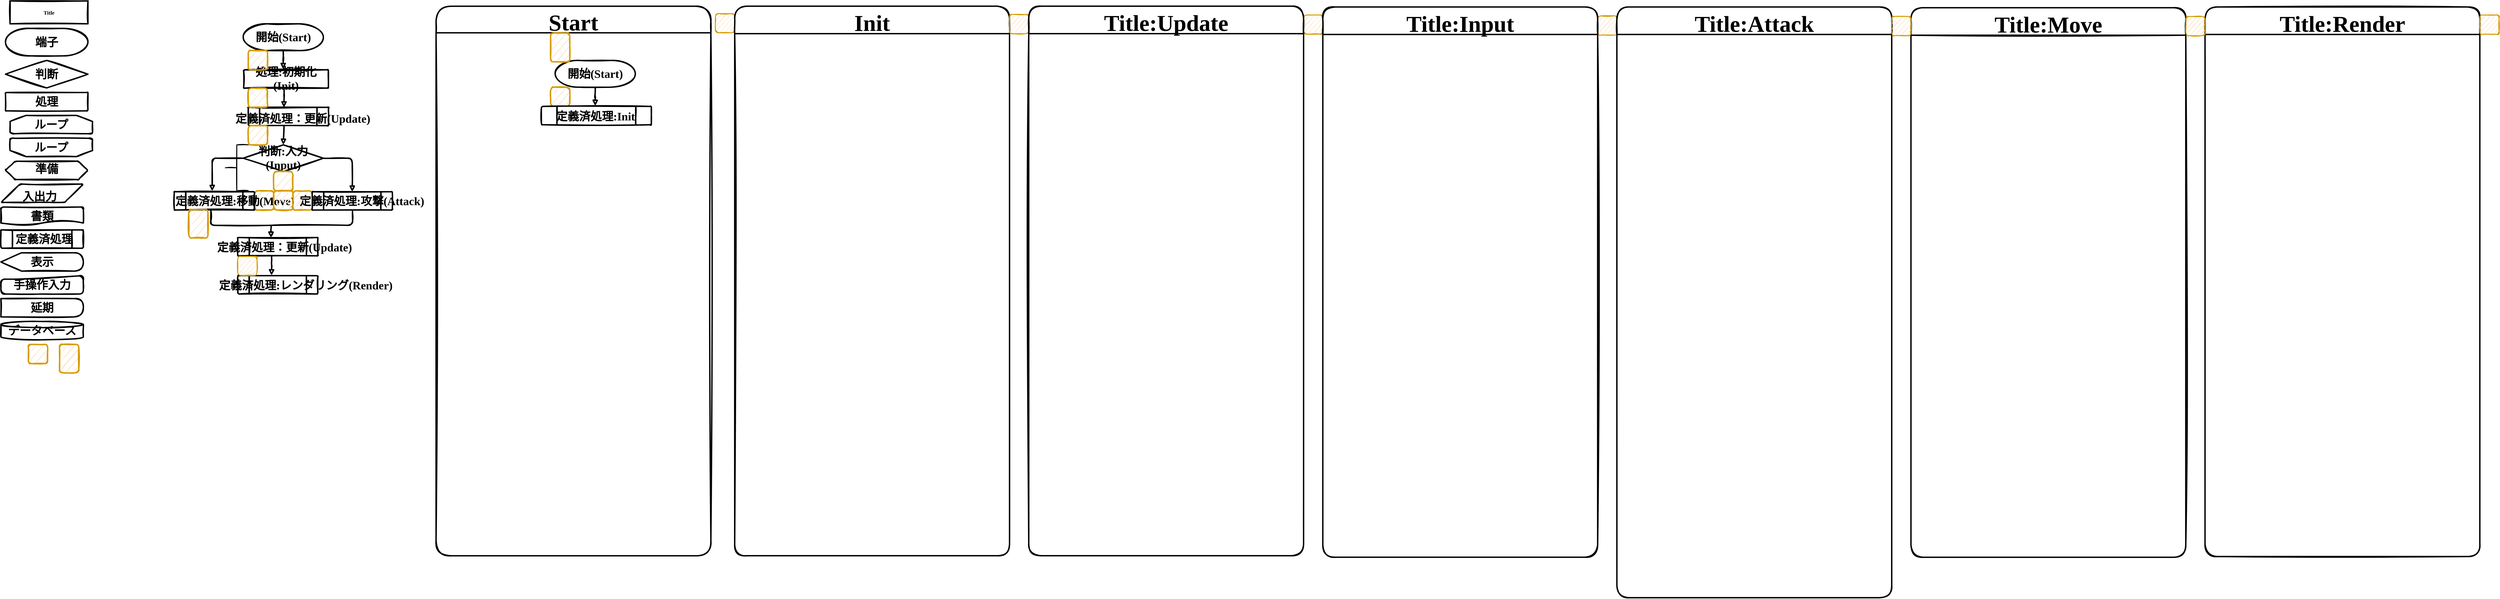 <mxfile version="19.0.3" type="device" pages="8"><diagram id="8b9356f4-c5a1-f736-3c46-6402eabdcbc7" name="FlowChart"><mxGraphModel dx="1930" dy="170" grid="1" gridSize="10" guides="1" tooltips="1" connect="1" arrows="1" fold="1" page="1" pageScale="1" pageWidth="827" pageHeight="1169" background="#ffffff" math="0" shadow="0"><root><mxCell id="0"/><mxCell id="1" parent="0"/><mxCell id="5joyLFY6nevB4MXao6UH-70" value="" style="rounded=1;whiteSpace=wrap;html=1;absoluteArcSize=1;arcSize=14;strokeWidth=2;aspect=fixed;fillColor=#ffe6cc;strokeColor=#d79b00;sketch=1;" parent="1" vertex="1"><mxGeometry x="2456" y="62.67" width="42" height="42" as="geometry"/></mxCell><mxCell id="oexPa3vgfGNYkKnhhj2G-73" value="" style="rounded=1;whiteSpace=wrap;html=1;absoluteArcSize=1;arcSize=14;strokeWidth=3;aspect=fixed;fillColor=#ffe6cc;strokeColor=#d79b00;sketch=1;" parent="1" vertex="1"><mxGeometry x="-392.5" y="444.66" width="42" height="42" as="geometry"/></mxCell><mxCell id="oexPa3vgfGNYkKnhhj2G-74" value="" style="rounded=1;whiteSpace=wrap;html=1;absoluteArcSize=1;arcSize=14;strokeWidth=3;aspect=fixed;fillColor=#ffe6cc;strokeColor=#d79b00;sketch=1;" parent="1" vertex="1"><mxGeometry x="-476.5" y="444.66" width="42" height="42" as="geometry"/></mxCell><mxCell id="5joyLFY6nevB4MXao6UH-59" style="edgeStyle=orthogonalEdgeStyle;rounded=1;orthogonalLoop=1;jettySize=auto;html=1;exitX=0.423;exitY=1.032;exitDx=0;exitDy=0;entryX=0.422;entryY=-0.014;entryDx=0;entryDy=0;entryPerimeter=0;exitPerimeter=0;strokeWidth=3;sketch=1;endArrow=block;endFill=0;" parent="1" source="5joyLFY6nevB4MXao6UH-39" target="5joyLFY6nevB4MXao6UH-50" edge="1"><mxGeometry relative="1" as="geometry"/></mxCell><mxCell id="5joyLFY6nevB4MXao6UH-39" value="" style="verticalLabelPosition=bottom;verticalAlign=top;html=1;strokeWidth=3;shape=process;whiteSpace=wrap;rounded=1;size=0.14;arcSize=6;shadow=0;glass=0;comic=0;sketch=1;" parent="1" vertex="1"><mxGeometry x="-513" y="546.66" width="175" height="40" as="geometry"/></mxCell><mxCell id="4" value="&lt;font face=&quot;AsobiMemogaki&quot; style=&quot;font-size: 25px;&quot;&gt;&lt;b&gt;端子&lt;/b&gt;&lt;/font&gt;" style="strokeWidth=3;html=1;shape=mxgraph.flowchart.terminator;whiteSpace=wrap;rounded=1;shadow=0;glass=0;comic=0;aspect=fixed;sketch=1;" parent="1" vertex="1"><mxGeometry x="-1020" y="90" width="180" height="60" as="geometry"/></mxCell><mxCell id="5" value="&lt;font face=&quot;AsobiMemogaki&quot; style=&quot;font-size: 25px;&quot;&gt;&lt;b&gt;処理&lt;/b&gt;&lt;/font&gt;" style="strokeWidth=3;html=1;shape=mxgraph.flowchart.process;whiteSpace=wrap;rounded=1;shadow=0;glass=0;comic=0;sketch=1;" parent="1" vertex="1"><mxGeometry x="-1020" y="230" width="180" height="40" as="geometry"/></mxCell><mxCell id="9" value="&lt;font face=&quot;AsobiMemogaki&quot; style=&quot;font-size: 25px;&quot;&gt;&lt;b&gt;判断&lt;/b&gt;&lt;/font&gt;" style="strokeWidth=3;html=1;shape=mxgraph.flowchart.decision;rounded=1;shadow=0;glass=0;comic=0;aspect=fixed;labelBorderColor=none;labelBackgroundColor=none;whiteSpace=wrap;sketch=1;" parent="1" vertex="1"><mxGeometry x="-1020" y="160" width="180" height="60" as="geometry"/></mxCell><mxCell id="11" value="&lt;font face=&quot;AsobiMemogaki&quot; style=&quot;font-size: 25px;&quot;&gt;&lt;b&gt;ループ&lt;/b&gt;&lt;/font&gt;" style="strokeWidth=3;html=1;shape=mxgraph.flowchart.loop_limit;whiteSpace=wrap;rounded=1;shadow=0;glass=0;comic=0;direction=west;aspect=fixed;sketch=1;" parent="1" vertex="1"><mxGeometry x="-1010" y="330" width="180" height="40" as="geometry"/></mxCell><mxCell id="12" value="&lt;font face=&quot;AsobiMemogaki&quot; style=&quot;font-size: 25px;&quot;&gt;&lt;b&gt;ループ&lt;/b&gt;&lt;/font&gt;" style="strokeWidth=3;html=1;shape=mxgraph.flowchart.loop_limit;whiteSpace=wrap;rounded=1;shadow=0;glass=0;comic=0;aspect=fixed;sketch=1;" parent="1" vertex="1"><mxGeometry x="-1010" y="280" width="180" height="40" as="geometry"/></mxCell><mxCell id="22" value="" style="verticalLabelPosition=bottom;verticalAlign=top;html=1;strokeWidth=3;shape=process;whiteSpace=wrap;rounded=1;size=0.14;arcSize=6;shadow=0;glass=0;comic=0;sketch=1;" parent="1" vertex="1"><mxGeometry x="-1030" y="530" width="180" height="40" as="geometry"/></mxCell><mxCell id="23" value="&lt;font face=&quot;AsobiMemogaki&quot; style=&quot;font-size: 25px;&quot;&gt;&lt;b&gt;定義済処理&lt;/b&gt;&lt;/font&gt;" style="text;html=1;resizable=0;points=[];autosize=1;align=left;verticalAlign=top;spacingTop=-4;rounded=1;sketch=1;" parent="1" vertex="1"><mxGeometry x="-1000" y="533" width="140" height="20" as="geometry"/></mxCell><mxCell id="26" value="&lt;font face=&quot;AsobiMemogaki&quot; style=&quot;font-size: 25px;&quot;&gt;&lt;b&gt;表示&lt;/b&gt;&lt;/font&gt;" style="shape=display;whiteSpace=wrap;html=1;rounded=1;shadow=0;glass=0;comic=0;strokeWidth=3;sketch=1;" parent="1" vertex="1"><mxGeometry x="-1030" y="580" width="180" height="40" as="geometry"/></mxCell><mxCell id="27" value="" style="verticalLabelPosition=bottom;verticalAlign=top;html=1;strokeWidth=3;shape=hexagon;perimeter=hexagonPerimeter2;arcSize=6;size=0.117;rounded=1;shadow=0;glass=0;comic=0;aspect=fixed;sketch=1;" parent="1" vertex="1"><mxGeometry x="-1020" y="380" width="180" height="40" as="geometry"/></mxCell><mxCell id="28" value="&lt;font face=&quot;AsobiMemogaki&quot; style=&quot;font-size: 25px;&quot;&gt;&lt;b&gt;準備&lt;/b&gt;&lt;/font&gt;" style="text;html=1;resizable=0;points=[];autosize=1;align=left;verticalAlign=top;spacingTop=-4;rounded=1;sketch=1;" parent="1" vertex="1"><mxGeometry x="-957.5" y="380" width="70" height="20" as="geometry"/></mxCell><mxCell id="29" value="" style="verticalLabelPosition=bottom;verticalAlign=top;html=1;strokeWidth=3;shape=parallelogram;perimeter=parallelogramPerimeter;whiteSpace=wrap;rounded=1;arcSize=12;size=0.23;shadow=0;glass=0;comic=0;aspect=fixed;sketch=1;" parent="1" vertex="1"><mxGeometry x="-1030" y="430" width="180" height="40" as="geometry"/></mxCell><mxCell id="30" value="&lt;font face=&quot;AsobiMemogaki&quot; style=&quot;font-size: 25px;&quot;&gt;&lt;b&gt;入出力&lt;/b&gt;&lt;/font&gt;" style="text;html=1;resizable=0;points=[];autosize=1;align=left;verticalAlign=top;spacingTop=-4;rounded=1;sketch=1;" parent="1" vertex="1"><mxGeometry x="-985" y="440" width="90" height="20" as="geometry"/></mxCell><mxCell id="31" value="&lt;font face=&quot;AsobiMemogaki&quot; style=&quot;font-size: 25px;&quot;&gt;&lt;b&gt;書類&lt;/b&gt;&lt;/font&gt;" style="strokeWidth=3;html=1;shape=mxgraph.flowchart.document2;whiteSpace=wrap;size=0.25;rounded=1;shadow=0;glass=0;comic=0;aspect=fixed;sketch=1;" parent="1" vertex="1"><mxGeometry x="-1030" y="480" width="180" height="40" as="geometry"/></mxCell><mxCell id="32" value="&lt;font face=&quot;AsobiMemogaki&quot; style=&quot;font-size: 25px;&quot;&gt;&lt;b&gt;手操作入力&lt;/b&gt;&lt;/font&gt;" style="shape=manualInput;whiteSpace=wrap;html=1;rounded=1;shadow=0;glass=0;comic=0;strokeWidth=3;size=8;aspect=fixed;sketch=1;" parent="1" vertex="1"><mxGeometry x="-1030" y="630" width="180" height="40" as="geometry"/></mxCell><mxCell id="35" value="&lt;font face=&quot;AsobiMemogaki&quot; style=&quot;font-size: 25px;&quot;&gt;&lt;b&gt;延期&lt;/b&gt;&lt;/font&gt;" style="shape=delay;whiteSpace=wrap;html=1;rounded=1;shadow=0;glass=0;comic=0;strokeWidth=3;sketch=1;" parent="1" vertex="1"><mxGeometry x="-1030" y="680" width="180" height="40" as="geometry"/></mxCell><mxCell id="36" value="&lt;div style=&quot;text-align: justify&quot;&gt;&lt;font style=&quot;font-size: 25px;&quot; face=&quot;AsobiMemogaki&quot;&gt;&lt;b&gt;データベース&lt;/b&gt;&lt;/font&gt;&lt;/div&gt;" style="strokeWidth=3;html=1;shape=mxgraph.flowchart.database;whiteSpace=wrap;rounded=1;shadow=0;glass=0;comic=0;sketch=1;" parent="1" vertex="1"><mxGeometry x="-1030" y="730" width="180" height="40" as="geometry"/></mxCell><mxCell id="WuMcj0hJKlT_on0qylqf-58" value="" style="rounded=1;whiteSpace=wrap;html=1;absoluteArcSize=1;arcSize=14;strokeWidth=3;aspect=fixed;fillColor=#ffe6cc;strokeColor=#d79b00;sketch=1;" parent="1" vertex="1"><mxGeometry x="-970" y="780" width="42" height="42" as="geometry"/></mxCell><mxCell id="WjDO5F61-Ayvff47e1Pm-36" style="edgeStyle=orthogonalEdgeStyle;rounded=1;orthogonalLoop=1;jettySize=auto;html=1;exitX=0.5;exitY=1;exitDx=0;exitDy=0;exitPerimeter=0;entryX=0.465;entryY=-0.033;entryDx=0;entryDy=0;entryPerimeter=0;strokeWidth=3;sketch=1;endArrow=block;endFill=0;" parent="1" source="oexPa3vgfGNYkKnhhj2G-46" target="oexPa3vgfGNYkKnhhj2G-53" edge="1"><mxGeometry relative="1" as="geometry"/></mxCell><mxCell id="oexPa3vgfGNYkKnhhj2G-46" value="&lt;font face=&quot;AsobiMemogaki&quot; style=&quot;font-size: 25px;&quot;&gt;&lt;b&gt;開始(Start)&lt;/b&gt;&lt;/font&gt;" style="strokeWidth=3;html=1;shape=mxgraph.flowchart.terminator;whiteSpace=wrap;rounded=1;shadow=0;glass=0;comic=0;aspect=fixed;sketch=1;" parent="1" vertex="1"><mxGeometry x="-501" y="80" width="175" height="58.33" as="geometry"/></mxCell><mxCell id="gLAf9XCd8Vt8i7-jjPqV-45" style="edgeStyle=orthogonalEdgeStyle;rounded=1;orthogonalLoop=1;jettySize=auto;html=1;exitX=0.477;exitY=1.032;exitDx=0;exitDy=0;exitPerimeter=0;entryX=0.445;entryY=0.012;entryDx=0;entryDy=0;entryPerimeter=0;strokeWidth=3;sketch=1;endArrow=block;endFill=0;jumpSize=6;" edge="1" parent="1" source="oexPa3vgfGNYkKnhhj2G-53" target="oexPa3vgfGNYkKnhhj2G-56"><mxGeometry relative="1" as="geometry"/></mxCell><mxCell id="oexPa3vgfGNYkKnhhj2G-53" value="&lt;b&gt;&lt;font face=&quot;AsobiMemogaki&quot; style=&quot;font-size: 25px;&quot;&gt;処理:&lt;/font&gt;&lt;font face=&quot;AsobiMemogaki&quot;&gt;&lt;span style=&quot;font-size: 25px;&quot;&gt;初期化(Init)&lt;/span&gt;&lt;/font&gt;&lt;/b&gt;" style="strokeWidth=3;html=1;shape=mxgraph.flowchart.process;whiteSpace=wrap;rounded=1;shadow=0;glass=0;comic=0;sketch=1;" parent="1" vertex="1"><mxGeometry x="-500" y="180.33" width="185" height="40" as="geometry"/></mxCell><mxCell id="oexPa3vgfGNYkKnhhj2G-48" value="" style="rounded=1;whiteSpace=wrap;html=1;absoluteArcSize=1;arcSize=14;strokeWidth=3;aspect=fixed;fillColor=#ffe6cc;strokeColor=#d79b00;sketch=1;" parent="1" vertex="1"><mxGeometry x="-490" y="138.33" width="42" height="42" as="geometry"/></mxCell><mxCell id="oexPa3vgfGNYkKnhhj2G-65" style="edgeStyle=none;rounded=1;orthogonalLoop=1;jettySize=auto;html=1;exitX=0.446;exitY=0.999;exitDx=0;exitDy=0;exitPerimeter=0;entryX=0.5;entryY=0;entryDx=0;entryDy=0;entryPerimeter=0;fontFamily=AsobiMemogaki;fontSize=25;strokeWidth=3;sketch=1;endArrow=block;endFill=0;" parent="1" source="oexPa3vgfGNYkKnhhj2G-56" target="oexPa3vgfGNYkKnhhj2G-55" edge="1"><mxGeometry relative="1" as="geometry"/></mxCell><mxCell id="oexPa3vgfGNYkKnhhj2G-72" style="edgeStyle=orthogonalEdgeStyle;rounded=1;orthogonalLoop=1;jettySize=auto;html=1;exitX=1;exitY=0.5;exitDx=0;exitDy=0;exitPerimeter=0;fontFamily=AsobiMemogaki;fontSize=25;strokeWidth=3;entryX=0.5;entryY=0;entryDx=0;entryDy=0;sketch=1;endArrow=block;endFill=0;" parent="1" source="oexPa3vgfGNYkKnhhj2G-55" target="oexPa3vgfGNYkKnhhj2G-67" edge="1"><mxGeometry relative="1" as="geometry"><mxPoint x="-280" y="440" as="targetPoint"/></mxGeometry></mxCell><mxCell id="5joyLFY6nevB4MXao6UH-37" style="edgeStyle=orthogonalEdgeStyle;rounded=1;orthogonalLoop=1;jettySize=auto;html=1;exitX=0;exitY=0.5;exitDx=0;exitDy=0;exitPerimeter=0;fontFamily=AsobiMemogaki;fontSize=25;strokeWidth=3;entryX=0.473;entryY=-0.035;entryDx=0;entryDy=0;entryPerimeter=0;sketch=1;endArrow=block;endFill=0;" parent="1" source="oexPa3vgfGNYkKnhhj2G-55" target="oexPa3vgfGNYkKnhhj2G-75" edge="1"><mxGeometry relative="1" as="geometry"><mxPoint x="-570" y="373.627" as="targetPoint"/><Array as="points"><mxPoint x="-569" y="374"/></Array></mxGeometry></mxCell><mxCell id="oexPa3vgfGNYkKnhhj2G-55" value="&lt;font face=&quot;AsobiMemogaki&quot; style=&quot;font-size: 25px;&quot;&gt;&lt;b&gt;判断:入力(Input)&lt;/b&gt;&lt;/font&gt;" style="strokeWidth=3;html=1;shape=mxgraph.flowchart.decision;whiteSpace=wrap;rounded=1;shadow=0;glass=0;comic=0;aspect=fixed;sketch=1;" parent="1" vertex="1"><mxGeometry x="-501" y="344.33" width="175" height="58.33" as="geometry"/></mxCell><mxCell id="oexPa3vgfGNYkKnhhj2G-56" value="" style="verticalLabelPosition=bottom;verticalAlign=top;html=1;strokeWidth=3;shape=process;whiteSpace=wrap;rounded=1;size=0.14;arcSize=6;shadow=0;glass=0;comic=0;sketch=1;" parent="1" vertex="1"><mxGeometry x="-490" y="262.33" width="175" height="40" as="geometry"/></mxCell><mxCell id="oexPa3vgfGNYkKnhhj2G-57" value="&lt;font face=&quot;AsobiMemogaki&quot; style=&quot;font-size: 25px;&quot;&gt;&lt;b&gt;定義済処理：更新(Update)&lt;/b&gt;&lt;/font&gt;" style="text;html=1;resizable=0;points=[];autosize=1;align=left;verticalAlign=top;spacingTop=-4;rounded=1;sketch=1;" parent="1" vertex="1"><mxGeometry x="-520" y="270" width="270" height="20" as="geometry"/></mxCell><mxCell id="oexPa3vgfGNYkKnhhj2G-58" value="" style="rounded=1;whiteSpace=wrap;html=1;absoluteArcSize=1;arcSize=14;strokeWidth=3;aspect=fixed;fillColor=#ffe6cc;strokeColor=#d79b00;sketch=1;" parent="1" vertex="1"><mxGeometry x="-490" y="220.33" width="42" height="42" as="geometry"/></mxCell><mxCell id="oexPa3vgfGNYkKnhhj2G-64" value="" style="rounded=1;whiteSpace=wrap;html=1;absoluteArcSize=1;arcSize=14;strokeWidth=3;aspect=fixed;fillColor=#ffe6cc;strokeColor=#d79b00;sketch=1;" parent="1" vertex="1"><mxGeometry x="-490" y="302.33" width="42" height="42" as="geometry"/></mxCell><mxCell id="oexPa3vgfGNYkKnhhj2G-67" value="" style="verticalLabelPosition=bottom;verticalAlign=top;html=1;strokeWidth=3;shape=process;whiteSpace=wrap;rounded=1;size=0.14;arcSize=6;shadow=0;glass=0;comic=0;sketch=1;" parent="1" vertex="1"><mxGeometry x="-350.5" y="446.66" width="175" height="40" as="geometry"/></mxCell><mxCell id="oexPa3vgfGNYkKnhhj2G-68" value="&lt;font face=&quot;AsobiMemogaki&quot; style=&quot;font-size: 25px;&quot;&gt;&lt;b&gt;定義済処理:攻撃(Attack)&lt;/b&gt;&lt;/font&gt;" style="text;html=1;resizable=0;points=[];autosize=1;align=left;verticalAlign=top;spacingTop=-4;rounded=1;sketch=1;" parent="1" vertex="1"><mxGeometry x="-380" y="450" width="270" height="20" as="geometry"/></mxCell><mxCell id="oexPa3vgfGNYkKnhhj2G-69" value="" style="rounded=1;whiteSpace=wrap;html=1;absoluteArcSize=1;arcSize=14;strokeWidth=3;aspect=fixed;fillColor=#ffe6cc;strokeColor=#d79b00;sketch=1;" parent="1" vertex="1"><mxGeometry x="-434.5" y="402.66" width="42" height="42" as="geometry"/></mxCell><mxCell id="oexPa3vgfGNYkKnhhj2G-75" value="" style="verticalLabelPosition=bottom;verticalAlign=top;html=1;strokeWidth=3;shape=process;whiteSpace=wrap;rounded=1;size=0.14;arcSize=6;shadow=0;glass=0;comic=0;sketch=1;" parent="1" vertex="1"><mxGeometry x="-651.5" y="446.66" width="175" height="40" as="geometry"/></mxCell><mxCell id="oexPa3vgfGNYkKnhhj2G-76" value="&lt;font face=&quot;AsobiMemogaki&quot; style=&quot;font-size: 25px;&quot;&gt;&lt;b&gt;定義済処理:移動(Move)&lt;/b&gt;&lt;/font&gt;" style="text;html=1;resizable=0;points=[];autosize=1;align=left;verticalAlign=top;spacingTop=-4;rounded=1;sketch=1;" parent="1" vertex="1"><mxGeometry x="-651.5" y="450" width="250" height="20" as="geometry"/></mxCell><mxCell id="5joyLFY6nevB4MXao6UH-38" value="&lt;font face=&quot;AsobiMemogaki&quot; style=&quot;font-size: 25px;&quot;&gt;&lt;b&gt;定義済処理：更新(Update)&lt;/b&gt;&lt;/font&gt;" style="text;html=1;resizable=0;points=[];autosize=1;align=left;verticalAlign=top;spacingTop=-4;rounded=1;sketch=1;" parent="1" vertex="1"><mxGeometry x="-560" y="551" width="270" height="20" as="geometry"/></mxCell><mxCell id="oexPa3vgfGNYkKnhhj2G-70" value="" style="rounded=1;whiteSpace=wrap;html=1;absoluteArcSize=1;arcSize=14;strokeWidth=3;aspect=fixed;fillColor=#ffe6cc;strokeColor=#d79b00;sketch=1;" parent="1" vertex="1"><mxGeometry x="-434.5" y="444.66" width="42" height="42" as="geometry"/></mxCell><mxCell id="5joyLFY6nevB4MXao6UH-50" value="" style="verticalLabelPosition=bottom;verticalAlign=top;html=1;strokeWidth=3;shape=process;whiteSpace=wrap;rounded=1;size=0.14;arcSize=6;shadow=0;glass=0;comic=0;sketch=1;" parent="1" vertex="1"><mxGeometry x="-513" y="630" width="175" height="40" as="geometry"/></mxCell><mxCell id="5joyLFY6nevB4MXao6UH-51" value="&lt;font face=&quot;AsobiMemogaki&quot; style=&quot;font-size: 25px;&quot;&gt;&lt;b&gt;定義済処理:レンダリング(Render)&lt;/b&gt;&lt;/font&gt;" style="text;html=1;resizable=0;points=[];autosize=1;align=left;verticalAlign=top;spacingTop=-4;rounded=1;sketch=1;" parent="1" vertex="1"><mxGeometry x="-556" y="634" width="310" height="20" as="geometry"/></mxCell><mxCell id="5joyLFY6nevB4MXao6UH-52" value="" style="rounded=1;whiteSpace=wrap;html=1;absoluteArcSize=1;arcSize=14;strokeWidth=2;aspect=fixed;fillColor=#ffe6cc;strokeColor=#d79b00;sketch=1;" parent="1" vertex="1"><mxGeometry x="-513" y="588.0" width="42" height="42" as="geometry"/></mxCell><mxCell id="5joyLFY6nevB4MXao6UH-65" value="Start" style="swimlane;rounded=1;fontSize=50;strokeColor=#000000;strokeWidth=3;fontFamily=AsobiMemogaki;startSize=58;verticalAlign=middle;arcSize=19;aspect=fixed;fillColor=default;sketch=1;gradientColor=none;swimlaneFillColor=none;glass=0;shadow=0;" parent="1" vertex="1"><mxGeometry x="-80" y="41.67" width="600" height="1200" as="geometry"><mxRectangle x="-70" y="41.67" width="220" height="70" as="alternateBounds"/></mxGeometry></mxCell><mxCell id="gLAf9XCd8Vt8i7-jjPqV-54" style="edgeStyle=orthogonalEdgeStyle;rounded=1;sketch=1;orthogonalLoop=1;jettySize=auto;html=1;exitX=0.5;exitY=1;exitDx=0;exitDy=0;exitPerimeter=0;entryX=0.489;entryY=-0.028;entryDx=0;entryDy=0;entryPerimeter=0;strokeWidth=3;endArrow=block;endFill=0;" edge="1" parent="5joyLFY6nevB4MXao6UH-65" source="5joyLFY6nevB4MXao6UH-61" target="gLAf9XCd8Vt8i7-jjPqV-52"><mxGeometry relative="1" as="geometry"/></mxCell><mxCell id="5joyLFY6nevB4MXao6UH-61" value="&lt;b style=&quot;font-family: AsobiMemogaki; font-size: 25px;&quot;&gt;開始(Start)&lt;/b&gt;" style="strokeWidth=3;html=1;shape=mxgraph.flowchart.terminator;whiteSpace=wrap;rounded=1;shadow=0;glass=0;comic=0;aspect=fixed;sketch=1;" parent="5joyLFY6nevB4MXao6UH-65" vertex="1"><mxGeometry x="260" y="118.33" width="175" height="58.33" as="geometry"/></mxCell><mxCell id="gLAf9XCd8Vt8i7-jjPqV-47" value="" style="rounded=1;whiteSpace=wrap;html=1;absoluteArcSize=1;arcSize=14;strokeWidth=3;aspect=fixed;fillColor=#ffe6cc;strokeColor=#d79b00;sketch=1;" vertex="1" parent="5joyLFY6nevB4MXao6UH-65"><mxGeometry x="250" y="176.66" width="42" height="42" as="geometry"/></mxCell><mxCell id="gLAf9XCd8Vt8i7-jjPqV-50" value="" style="rounded=1;whiteSpace=wrap;html=1;absoluteArcSize=1;arcSize=14;strokeWidth=3;fillColor=#ffe6cc;strokeColor=#d79b00;sketch=1;" vertex="1" parent="5joyLFY6nevB4MXao6UH-65"><mxGeometry x="250" y="58.33" width="42" height="63" as="geometry"/></mxCell><mxCell id="gLAf9XCd8Vt8i7-jjPqV-52" value="" style="verticalLabelPosition=bottom;verticalAlign=top;html=1;strokeWidth=3;shape=process;whiteSpace=wrap;rounded=1;size=0.14;arcSize=6;shadow=0;glass=0;comic=0;sketch=1;" vertex="1" parent="5joyLFY6nevB4MXao6UH-65"><mxGeometry x="230" y="218.66" width="240" height="40" as="geometry"/></mxCell><mxCell id="gLAf9XCd8Vt8i7-jjPqV-53" value="&lt;font face=&quot;AsobiMemogaki&quot; style=&quot;font-size: 25px;&quot;&gt;&lt;b&gt;定義済処理:Init&lt;/b&gt;&lt;/font&gt;" style="text;html=1;resizable=0;points=[];autosize=1;align=left;verticalAlign=top;spacingTop=-4;rounded=1;sketch=1;" vertex="1" parent="5joyLFY6nevB4MXao6UH-65"><mxGeometry x="260" y="223" width="180" height="20" as="geometry"/></mxCell><mxCell id="5joyLFY6nevB4MXao6UH-67" value="" style="rounded=1;whiteSpace=wrap;html=1;absoluteArcSize=1;arcSize=14;strokeWidth=2;aspect=fixed;fillColor=#ffe6cc;strokeColor=#d79b00;sketch=1;" parent="1" vertex="1"><mxGeometry x="530" y="57.67" width="42" height="42" as="geometry"/></mxCell><mxCell id="5joyLFY6nevB4MXao6UH-69" value="" style="rounded=1;whiteSpace=wrap;html=1;absoluteArcSize=1;arcSize=14;strokeWidth=2;aspect=fixed;fillColor=#ffe6cc;strokeColor=#d79b00;sketch=1;" parent="1" vertex="1"><mxGeometry x="1814" y="60.67" width="42" height="42" as="geometry"/></mxCell><mxCell id="5joyLFY6nevB4MXao6UH-71" value="Title:Attack" style="swimlane;rounded=1;fontSize=50;strokeColor=#000000;strokeWidth=3;fontFamily=AsobiMemogaki;startSize=60;verticalAlign=middle;aspect=fixed;fillColor=#ffffff;sketch=1;" parent="1" vertex="1"><mxGeometry x="2498" y="43.25" width="600" height="1289.83" as="geometry"><mxRectangle x="160" y="202.66" width="220" height="70" as="alternateBounds"/></mxGeometry></mxCell><mxCell id="5joyLFY6nevB4MXao6UH-73" value="Title:Move" style="swimlane;rounded=1;fontSize=50;strokeColor=#000000;strokeWidth=3;fontFamily=AsobiMemogaki;startSize=60;verticalAlign=middle;aspect=fixed;fillColor=#ffffff;sketch=1;" parent="1" vertex="1"><mxGeometry x="3140" y="44.92" width="600" height="1200" as="geometry"><mxRectangle x="160" y="202.66" width="220" height="70" as="alternateBounds"/></mxGeometry></mxCell><mxCell id="5joyLFY6nevB4MXao6UH-72" value="" style="rounded=1;whiteSpace=wrap;html=1;absoluteArcSize=1;arcSize=14;strokeWidth=2;aspect=fixed;fillColor=#ffe6cc;strokeColor=#d79b00;sketch=1;" parent="1" vertex="1"><mxGeometry x="3098" y="63.92" width="42" height="42" as="geometry"/></mxCell><mxCell id="5joyLFY6nevB4MXao6UH-75" value="Title:Render" style="swimlane;rounded=1;fontSize=50;strokeColor=#000000;strokeWidth=3;fontFamily=AsobiMemogaki;startSize=60;verticalAlign=middle;aspect=fixed;fillColor=#ffffff;sketch=1;" parent="1" vertex="1"><mxGeometry x="3782" y="43.25" width="600" height="1200" as="geometry"><mxRectangle x="160" y="202.66" width="220" height="70" as="alternateBounds"/></mxGeometry></mxCell><mxCell id="5joyLFY6nevB4MXao6UH-74" value="" style="rounded=1;whiteSpace=wrap;html=1;absoluteArcSize=1;arcSize=14;strokeWidth=2;aspect=fixed;fillColor=#ffe6cc;strokeColor=#d79b00;sketch=1;" parent="1" vertex="1"><mxGeometry x="3740" y="63.92" width="42" height="42" as="geometry"/></mxCell><mxCell id="37" value="" style="rounded=1;whiteSpace=wrap;html=1;absoluteArcSize=1;arcSize=14;strokeWidth=2;aspect=fixed;fillColor=#ffe6cc;strokeColor=#d79b00;sketch=1;" parent="1" vertex="1"><mxGeometry x="4382" y="60.92" width="42" height="42" as="geometry"/></mxCell><mxCell id="38" value="Init" style="swimlane;rounded=1;fontSize=50;strokeColor=#000000;strokeWidth=3;fontFamily=AsobiMemogaki;startSize=60;verticalAlign=middle;aspect=fixed;fillColor=#ffffff;sketch=1;" parent="1" vertex="1"><mxGeometry x="572" y="41.5" width="600" height="1200" as="geometry"><mxRectangle x="160" y="202.66" width="220" height="70" as="alternateBounds"/></mxGeometry></mxCell><mxCell id="gLAf9XCd8Vt8i7-jjPqV-38" value="" style="rounded=1;whiteSpace=wrap;html=1;absoluteArcSize=1;arcSize=14;strokeWidth=2;aspect=fixed;fillColor=#ffe6cc;strokeColor=#d79b00;sketch=1;" vertex="1" parent="1"><mxGeometry x="1172" y="59.67" width="42" height="42" as="geometry"/></mxCell><mxCell id="gLAf9XCd8Vt8i7-jjPqV-39" value="Title:Update" style="swimlane;rounded=1;fontSize=50;strokeColor=#000000;strokeWidth=3;fontFamily=AsobiMemogaki;startSize=60;verticalAlign=middle;aspect=fixed;fillColor=#ffffff;sketch=1;" vertex="1" parent="1"><mxGeometry x="1214" y="41.5" width="600" height="1200" as="geometry"><mxRectangle x="160" y="202.66" width="220" height="70" as="alternateBounds"/></mxGeometry></mxCell><mxCell id="5joyLFY6nevB4MXao6UH-68" value="Title:Input" style="swimlane;rounded=1;fontSize=50;strokeColor=#000000;strokeWidth=3;fontFamily=AsobiMemogaki;startSize=60;verticalAlign=middle;aspect=fixed;fillColor=#ffffff;sketch=1;" parent="1" vertex="1"><mxGeometry x="1856" y="43.25" width="600" height="1201.5" as="geometry"><mxRectangle x="-334" y="88.33" width="220" height="70" as="alternateBounds"/></mxGeometry></mxCell><mxCell id="gLAf9XCd8Vt8i7-jjPqV-48" value="" style="rounded=1;whiteSpace=wrap;html=1;absoluteArcSize=1;arcSize=14;strokeWidth=3;fillColor=#ffe6cc;strokeColor=#d79b00;sketch=1;" vertex="1" parent="1"><mxGeometry x="-902" y="780" width="42" height="62" as="geometry"/></mxCell><mxCell id="gLAf9XCd8Vt8i7-jjPqV-49" value="" style="rounded=1;whiteSpace=wrap;html=1;absoluteArcSize=1;arcSize=14;strokeWidth=3;fillColor=#ffe6cc;strokeColor=#d79b00;sketch=1;" vertex="1" parent="1"><mxGeometry x="-620" y="485.66" width="42" height="62" as="geometry"/></mxCell><mxCell id="gLAf9XCd8Vt8i7-jjPqV-58" value="" style="endArrow=block;startArrow=none;html=1;rounded=1;sketch=1;strokeWidth=3;jumpSize=6;entryX=0.413;entryY=0.011;entryDx=0;entryDy=0;entryPerimeter=0;startFill=0;endFill=0;" edge="1" parent="1" target="5joyLFY6nevB4MXao6UH-39"><mxGeometry width="50" height="50" relative="1" as="geometry"><mxPoint x="-440" y="520" as="sourcePoint"/><mxPoint x="-410" y="570" as="targetPoint"/></mxGeometry></mxCell><mxCell id="gLAf9XCd8Vt8i7-jjPqV-59" value="" style="endArrow=none;html=1;rounded=1;sketch=1;strokeWidth=3;jumpSize=6;edgeStyle=orthogonalEdgeStyle;entryX=0.456;entryY=1.03;entryDx=0;entryDy=0;entryPerimeter=0;" edge="1" parent="1" target="oexPa3vgfGNYkKnhhj2G-75"><mxGeometry width="50" height="50" relative="1" as="geometry"><mxPoint x="-440" y="520" as="sourcePoint"/><mxPoint x="-570" y="520" as="targetPoint"/><Array as="points"><mxPoint x="-572" y="520"/></Array></mxGeometry></mxCell><mxCell id="gLAf9XCd8Vt8i7-jjPqV-60" value="" style="strokeWidth=2;html=1;shape=mxgraph.flowchart.annotation_2;align=left;labelPosition=right;pointerEvents=1;rounded=1;shadow=0;glass=0;sketch=1;fillColor=default;gradientColor=none;" vertex="1" parent="1"><mxGeometry x="-540" y="344.33" width="50" height="100" as="geometry"/></mxCell><mxCell id="gLAf9XCd8Vt8i7-jjPqV-63" value="" style="endArrow=none;html=1;rounded=1;sketch=1;strokeWidth=3;jumpSize=6;edgeStyle=orthogonalEdgeStyle;exitX=0.504;exitY=1.035;exitDx=0;exitDy=0;exitPerimeter=0;" edge="1" parent="1" source="oexPa3vgfGNYkKnhhj2G-67"><mxGeometry width="50" height="50" relative="1" as="geometry"><mxPoint x="-262.79" y="500" as="sourcePoint"/><mxPoint x="-440" y="520" as="targetPoint"/><Array as="points"><mxPoint x="-262" y="520"/></Array></mxGeometry></mxCell><mxCell id="gLAf9XCd8Vt8i7-jjPqV-64" value="Title" style="swimlane;rounded=1;shadow=0;glass=0;sketch=1;strokeColor=default;strokeWidth=3;fillColor=default;gradientColor=none;startSize=59;fontFamily=AsobiMemogaki;" vertex="1" collapsed="1" parent="1"><mxGeometry x="-1010" y="30" width="170" height="50" as="geometry"><mxRectangle x="-300" y="41.5" width="200" height="200" as="alternateBounds"/></mxGeometry></mxCell></root></mxGraphModel></diagram><diagram id="SIBR8JVRIrvBicc1WjG_" name="Sequence Chart"><mxGraphModel dx="981" dy="752" grid="1" gridSize="10" guides="1" tooltips="1" connect="1" arrows="1" fold="1" page="1" pageScale="1" pageWidth="827" pageHeight="1169" background="#ffffff" math="0" shadow="0"><root><mxCell id="0"/><mxCell id="1" parent="0"/></root></mxGraphModel></diagram><diagram id="DHMqi2kpycABYLg0SRsI" name="Activity Chart"><mxGraphModel dx="981" dy="752" grid="1" gridSize="10" guides="1" tooltips="1" connect="1" arrows="1" fold="1" page="1" pageScale="1" pageWidth="827" pageHeight="1169" background="#ffffff" math="0" shadow="0"><root><mxCell id="0"/><mxCell id="1" parent="0"/></root></mxGraphModel></diagram><diagram id="byK9zjGDSTQlV0NVsNNI" name="Class Chart"><mxGraphModel dx="981" dy="752" grid="1" gridSize="10" guides="1" tooltips="1" connect="1" arrows="1" fold="1" page="1" pageScale="1" pageWidth="827" pageHeight="1169" background="#ffffff" math="0" shadow="0"><root><mxCell id="0"/><mxCell id="1" parent="0"/><mxCell id="vRAII94xCJ6-noor-me1-6" value="Classname" style="swimlane;fontStyle=1;align=center;verticalAlign=top;childLayout=stackLayout;horizontal=1;startSize=26;horizontalStack=0;resizeParent=1;resizeParentMax=0;resizeLast=0;collapsible=1;marginBottom=0;rounded=0;" parent="1" vertex="1"><mxGeometry x="20" y="10" width="160" height="86" as="geometry"/></mxCell><mxCell id="vRAII94xCJ6-noor-me1-7" value="+ field: type" style="text;strokeColor=none;fillColor=none;align=left;verticalAlign=top;spacingLeft=4;spacingRight=4;overflow=hidden;rotatable=0;points=[[0,0.5],[1,0.5]];portConstraint=eastwest;rounded=0;" parent="vRAII94xCJ6-noor-me1-6" vertex="1"><mxGeometry y="26" width="160" height="26" as="geometry"/></mxCell><mxCell id="vRAII94xCJ6-noor-me1-8" value="" style="line;strokeWidth=1;fillColor=none;align=left;verticalAlign=middle;spacingTop=-1;spacingLeft=3;spacingRight=3;rotatable=0;labelPosition=right;points=[];portConstraint=eastwest;rounded=0;" parent="vRAII94xCJ6-noor-me1-6" vertex="1"><mxGeometry y="52" width="160" height="8" as="geometry"/></mxCell><mxCell id="vRAII94xCJ6-noor-me1-9" value="+ method(type): type" style="text;strokeColor=none;fillColor=none;align=left;verticalAlign=top;spacingLeft=4;spacingRight=4;overflow=hidden;rotatable=0;points=[[0,0.5],[1,0.5]];portConstraint=eastwest;rounded=0;" parent="vRAII94xCJ6-noor-me1-6" vertex="1"><mxGeometry y="60" width="160" height="26" as="geometry"/></mxCell></root></mxGraphModel></diagram><diagram id="HYEKNNbzPxQlusysOU6j" name="Object Chart"><mxGraphModel dx="981" dy="752" grid="1" gridSize="10" guides="1" tooltips="1" connect="1" arrows="1" fold="1" page="1" pageScale="1" pageWidth="827" pageHeight="1169" background="#ffffff" math="0" shadow="0"><root><mxCell id="0"/><mxCell id="1" parent="0"/></root></mxGraphModel></diagram><diagram id="8Feo2pbNz3kHHalTPfX5" name="Component Charts"><mxGraphModel dx="981" dy="752" grid="1" gridSize="10" guides="1" tooltips="1" connect="1" arrows="1" fold="1" page="1" pageScale="1" pageWidth="827" pageHeight="1169" background="#ffffff" math="0" shadow="0"><root><mxCell id="0"/><mxCell id="1" parent="0"/></root></mxGraphModel></diagram><diagram id="8anw3CSdZ9RILgqmspnl" name="State Transition Charts"><mxGraphModel dx="981" dy="752" grid="1" gridSize="10" guides="1" tooltips="1" connect="1" arrows="1" fold="1" page="1" pageScale="1" pageWidth="827" pageHeight="1169" background="#ffffff" math="0" shadow="0"><root><mxCell id="0"/><mxCell id="1" parent="0"/></root></mxGraphModel></diagram><diagram id="hjJhLCi5dbCxMtqOYE69" name="Timing Charts"><mxGraphModel dx="1422" dy="875" grid="1" gridSize="10" guides="1" tooltips="1" connect="1" arrows="1" fold="1" page="1" pageScale="1" pageWidth="827" pageHeight="1169" background="#ffffff" math="0" shadow="0"><root><mxCell id="0"/><mxCell id="1" parent="0"/></root></mxGraphModel></diagram></mxfile>